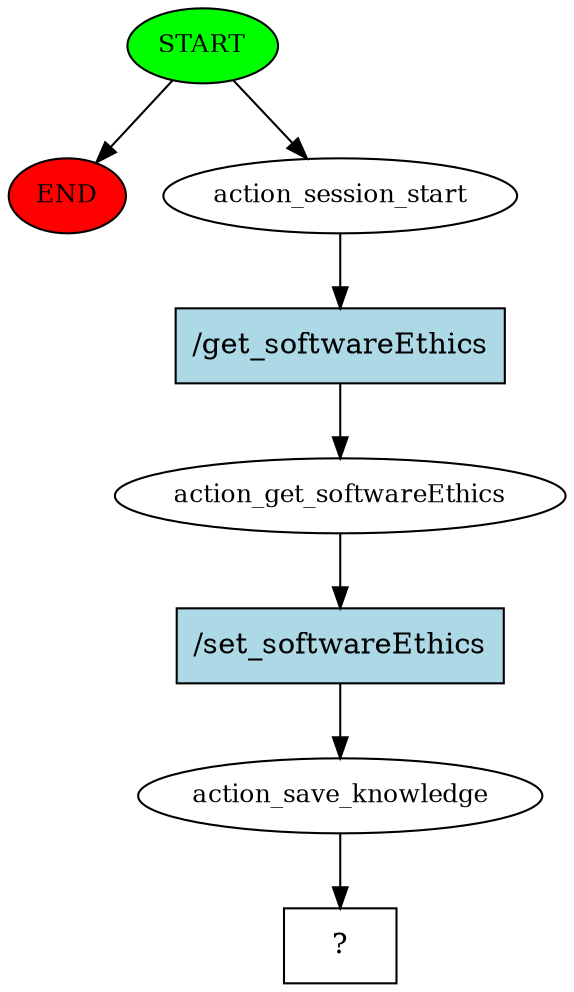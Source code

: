 digraph  {
0 [class="start active", fillcolor=green, fontsize=12, label=START, style=filled];
"-1" [class=end, fillcolor=red, fontsize=12, label=END, style=filled];
1 [class=active, fontsize=12, label=action_session_start];
2 [class=active, fontsize=12, label=action_get_softwareEthics];
3 [class=active, fontsize=12, label=action_save_knowledge];
4 [class="intent dashed active", label="  ?  ", shape=rect];
5 [class="intent active", fillcolor=lightblue, label="/get_softwareEthics", shape=rect, style=filled];
6 [class="intent active", fillcolor=lightblue, label="/set_softwareEthics", shape=rect, style=filled];
0 -> "-1"  [class="", key=NONE, label=""];
0 -> 1  [class=active, key=NONE, label=""];
1 -> 5  [class=active, key=0];
2 -> 6  [class=active, key=0];
3 -> 4  [class=active, key=NONE, label=""];
5 -> 2  [class=active, key=0];
6 -> 3  [class=active, key=0];
}
